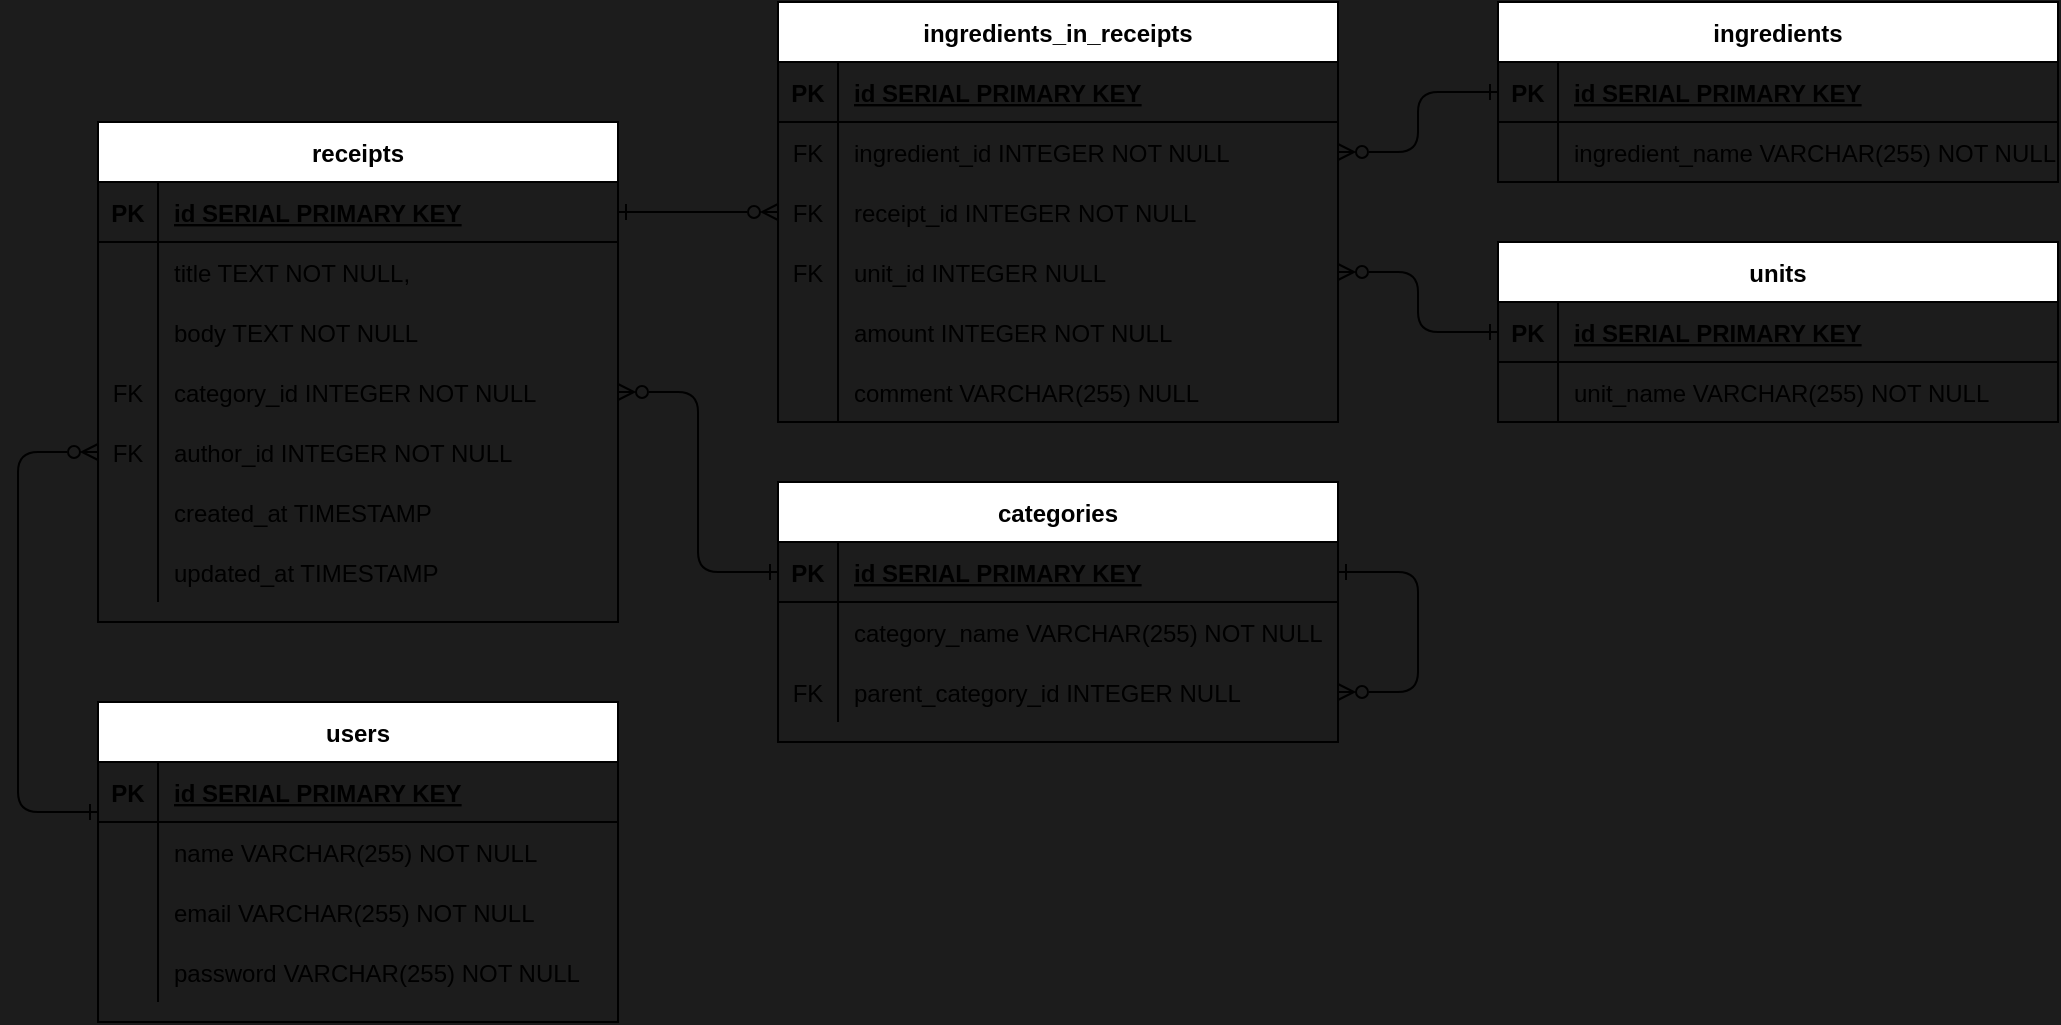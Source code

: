 <mxfile>
    <diagram id="HPTC_b6jl8wepa5Ax5Ps" name="ERD">
        <mxGraphModel dx="1295" dy="753" grid="1" gridSize="10" guides="1" tooltips="1" connect="1" arrows="1" fold="1" page="1" pageScale="1" pageWidth="827" pageHeight="1169" background="#1C1C1C" math="0" shadow="0">
            <root>
                <mxCell id="0"/>
                <mxCell id="1" parent="0"/>
                <mxCell id="10" value="" style="endArrow=ERone;html=1;startArrow=ERzeroToMany;startFill=0;endFill=0;edgeStyle=orthogonalEdgeStyle;" parent="1" source="68" target="47" edge="1">
                    <mxGeometry width="50" height="50" relative="1" as="geometry">
                        <mxPoint x="760" y="370" as="sourcePoint"/>
                        <mxPoint x="760" y="280" as="targetPoint"/>
                    </mxGeometry>
                </mxCell>
                <mxCell id="15" value="" style="endArrow=ERone;html=1;startArrow=ERzeroToMany;startFill=0;endFill=0;edgeStyle=orthogonalEdgeStyle;" parent="1" source="78" target="GziHq00ImrKmew-C1IeR-63" edge="1">
                    <mxGeometry width="50" height="50" relative="1" as="geometry">
                        <mxPoint x="770" y="380" as="sourcePoint"/>
                        <mxPoint x="770" y="290" as="targetPoint"/>
                    </mxGeometry>
                </mxCell>
                <mxCell id="26" value="" style="endArrow=ERone;html=1;startArrow=ERzeroToMany;startFill=0;endFill=0;edgeStyle=orthogonalEdgeStyle;" parent="1" source="GziHq00ImrKmew-C1IeR-72" target="AFAmb8JjbX9OMS292Vkr-35" edge="1">
                    <mxGeometry width="50" height="50" relative="1" as="geometry">
                        <mxPoint x="350" y="365" as="sourcePoint"/>
                        <mxPoint x="430" y="325" as="targetPoint"/>
                    </mxGeometry>
                </mxCell>
                <mxCell id="34" value="" style="endArrow=ERone;html=1;startArrow=ERzeroToMany;startFill=0;endFill=0;edgeStyle=orthogonalEdgeStyle;" parent="1" source="71" target="58" edge="1">
                    <mxGeometry width="50" height="50" relative="1" as="geometry">
                        <mxPoint x="650" y="205" as="sourcePoint"/>
                        <mxPoint x="720" y="315.0" as="targetPoint"/>
                    </mxGeometry>
                </mxCell>
                <mxCell id="Q24WKsQiCIWmzp8cW8dV-46" value="" style="endArrow=ERone;html=1;startArrow=ERzeroToMany;startFill=0;endFill=0;exitX=0;exitY=0.5;exitDx=0;exitDy=0;edgeStyle=orthogonalEdgeStyle;" parent="1" source="GziHq00ImrKmew-C1IeR-75" target="GziHq00ImrKmew-C1IeR-37" edge="1">
                    <mxGeometry width="50" height="50" relative="1" as="geometry">
                        <mxPoint x="60" y="420.0" as="sourcePoint"/>
                        <mxPoint x="140" y="540.0" as="targetPoint"/>
                        <Array as="points">
                            <mxPoint x="40" y="345"/>
                            <mxPoint x="40" y="525"/>
                        </Array>
                    </mxGeometry>
                </mxCell>
                <mxCell id="GziHq00ImrKmew-C1IeR-36" value="users" style="shape=table;startSize=30;container=1;collapsible=1;childLayout=tableLayout;fixedRows=1;rowLines=0;fontStyle=1;align=center;resizeLast=1;" parent="1" vertex="1">
                    <mxGeometry x="80" y="470" width="260" height="160" as="geometry"/>
                </mxCell>
                <mxCell id="GziHq00ImrKmew-C1IeR-37" value="" style="shape=partialRectangle;collapsible=0;dropTarget=0;pointerEvents=0;fillColor=none;top=0;left=0;bottom=1;right=0;points=[[0,0.5],[1,0.5]];portConstraint=eastwest;" parent="GziHq00ImrKmew-C1IeR-36" vertex="1">
                    <mxGeometry y="30" width="260" height="30" as="geometry"/>
                </mxCell>
                <mxCell id="GziHq00ImrKmew-C1IeR-38" value="PK" style="shape=partialRectangle;connectable=0;fillColor=none;top=0;left=0;bottom=0;right=0;fontStyle=1;overflow=hidden;" parent="GziHq00ImrKmew-C1IeR-37" vertex="1">
                    <mxGeometry width="30" height="30" as="geometry">
                        <mxRectangle width="30" height="30" as="alternateBounds"/>
                    </mxGeometry>
                </mxCell>
                <mxCell id="GziHq00ImrKmew-C1IeR-39" value="id SERIAL PRIMARY KEY" style="shape=partialRectangle;connectable=0;fillColor=none;top=0;left=0;bottom=0;right=0;align=left;spacingLeft=6;fontStyle=5;overflow=hidden;" parent="GziHq00ImrKmew-C1IeR-37" vertex="1">
                    <mxGeometry x="30" width="230" height="30" as="geometry">
                        <mxRectangle width="230" height="30" as="alternateBounds"/>
                    </mxGeometry>
                </mxCell>
                <mxCell id="GziHq00ImrKmew-C1IeR-40" value="" style="shape=partialRectangle;collapsible=0;dropTarget=0;pointerEvents=0;fillColor=none;top=0;left=0;bottom=0;right=0;points=[[0,0.5],[1,0.5]];portConstraint=eastwest;" parent="GziHq00ImrKmew-C1IeR-36" vertex="1">
                    <mxGeometry y="60" width="260" height="30" as="geometry"/>
                </mxCell>
                <mxCell id="GziHq00ImrKmew-C1IeR-41" value="" style="shape=partialRectangle;connectable=0;fillColor=none;top=0;left=0;bottom=0;right=0;editable=1;overflow=hidden;" parent="GziHq00ImrKmew-C1IeR-40" vertex="1">
                    <mxGeometry width="30" height="30" as="geometry">
                        <mxRectangle width="30" height="30" as="alternateBounds"/>
                    </mxGeometry>
                </mxCell>
                <mxCell id="GziHq00ImrKmew-C1IeR-42" value="name VARCHAR(255) NOT NULL" style="shape=partialRectangle;connectable=0;fillColor=none;top=0;left=0;bottom=0;right=0;align=left;spacingLeft=6;overflow=hidden;" parent="GziHq00ImrKmew-C1IeR-40" vertex="1">
                    <mxGeometry x="30" width="230" height="30" as="geometry">
                        <mxRectangle width="230" height="30" as="alternateBounds"/>
                    </mxGeometry>
                </mxCell>
                <mxCell id="GziHq00ImrKmew-C1IeR-43" value="" style="shape=partialRectangle;collapsible=0;dropTarget=0;pointerEvents=0;fillColor=none;top=0;left=0;bottom=0;right=0;points=[[0,0.5],[1,0.5]];portConstraint=eastwest;" parent="GziHq00ImrKmew-C1IeR-36" vertex="1">
                    <mxGeometry y="90" width="260" height="30" as="geometry"/>
                </mxCell>
                <mxCell id="GziHq00ImrKmew-C1IeR-44" value="" style="shape=partialRectangle;connectable=0;fillColor=none;top=0;left=0;bottom=0;right=0;editable=1;overflow=hidden;" parent="GziHq00ImrKmew-C1IeR-43" vertex="1">
                    <mxGeometry width="30" height="30" as="geometry">
                        <mxRectangle width="30" height="30" as="alternateBounds"/>
                    </mxGeometry>
                </mxCell>
                <mxCell id="GziHq00ImrKmew-C1IeR-45" value="email VARCHAR(255) NOT NULL" style="shape=partialRectangle;connectable=0;fillColor=none;top=0;left=0;bottom=0;right=0;align=left;spacingLeft=6;overflow=hidden;" parent="GziHq00ImrKmew-C1IeR-43" vertex="1">
                    <mxGeometry x="30" width="230" height="30" as="geometry">
                        <mxRectangle width="230" height="30" as="alternateBounds"/>
                    </mxGeometry>
                </mxCell>
                <mxCell id="GziHq00ImrKmew-C1IeR-46" value="" style="shape=partialRectangle;collapsible=0;dropTarget=0;pointerEvents=0;fillColor=none;top=0;left=0;bottom=0;right=0;points=[[0,0.5],[1,0.5]];portConstraint=eastwest;" parent="GziHq00ImrKmew-C1IeR-36" vertex="1">
                    <mxGeometry y="120" width="260" height="30" as="geometry"/>
                </mxCell>
                <mxCell id="GziHq00ImrKmew-C1IeR-47" value="" style="shape=partialRectangle;connectable=0;fillColor=none;top=0;left=0;bottom=0;right=0;editable=1;overflow=hidden;" parent="GziHq00ImrKmew-C1IeR-46" vertex="1">
                    <mxGeometry width="30" height="30" as="geometry">
                        <mxRectangle width="30" height="30" as="alternateBounds"/>
                    </mxGeometry>
                </mxCell>
                <mxCell id="GziHq00ImrKmew-C1IeR-48" value="password VARCHAR(255) NOT NULL" style="shape=partialRectangle;connectable=0;fillColor=none;top=0;left=0;bottom=0;right=0;align=left;spacingLeft=6;overflow=hidden;" parent="GziHq00ImrKmew-C1IeR-46" vertex="1">
                    <mxGeometry x="30" width="230" height="30" as="geometry">
                        <mxRectangle width="230" height="30" as="alternateBounds"/>
                    </mxGeometry>
                </mxCell>
                <mxCell id="GziHq00ImrKmew-C1IeR-62" value="receipts" style="shape=table;startSize=30;container=1;collapsible=1;childLayout=tableLayout;fixedRows=1;rowLines=0;fontStyle=1;align=center;resizeLast=1;" parent="1" vertex="1">
                    <mxGeometry x="80" y="180" width="260" height="250" as="geometry"/>
                </mxCell>
                <mxCell id="GziHq00ImrKmew-C1IeR-63" value="" style="shape=partialRectangle;collapsible=0;dropTarget=0;pointerEvents=0;fillColor=none;top=0;left=0;bottom=1;right=0;points=[[0,0.5],[1,0.5]];portConstraint=eastwest;" parent="GziHq00ImrKmew-C1IeR-62" vertex="1">
                    <mxGeometry y="30" width="260" height="30" as="geometry"/>
                </mxCell>
                <mxCell id="GziHq00ImrKmew-C1IeR-64" value="PK" style="shape=partialRectangle;connectable=0;fillColor=none;top=0;left=0;bottom=0;right=0;fontStyle=1;overflow=hidden;" parent="GziHq00ImrKmew-C1IeR-63" vertex="1">
                    <mxGeometry width="30" height="30" as="geometry">
                        <mxRectangle width="30" height="30" as="alternateBounds"/>
                    </mxGeometry>
                </mxCell>
                <mxCell id="GziHq00ImrKmew-C1IeR-65" value="id SERIAL PRIMARY KEY" style="shape=partialRectangle;connectable=0;fillColor=none;top=0;left=0;bottom=0;right=0;align=left;spacingLeft=6;fontStyle=5;overflow=hidden;" parent="GziHq00ImrKmew-C1IeR-63" vertex="1">
                    <mxGeometry x="30" width="230" height="30" as="geometry">
                        <mxRectangle width="230" height="30" as="alternateBounds"/>
                    </mxGeometry>
                </mxCell>
                <mxCell id="GziHq00ImrKmew-C1IeR-66" value="" style="shape=partialRectangle;collapsible=0;dropTarget=0;pointerEvents=0;fillColor=none;top=0;left=0;bottom=0;right=0;points=[[0,0.5],[1,0.5]];portConstraint=eastwest;" parent="GziHq00ImrKmew-C1IeR-62" vertex="1">
                    <mxGeometry y="60" width="260" height="30" as="geometry"/>
                </mxCell>
                <mxCell id="GziHq00ImrKmew-C1IeR-67" value="" style="shape=partialRectangle;connectable=0;fillColor=none;top=0;left=0;bottom=0;right=0;editable=1;overflow=hidden;" parent="GziHq00ImrKmew-C1IeR-66" vertex="1">
                    <mxGeometry width="30" height="30" as="geometry">
                        <mxRectangle width="30" height="30" as="alternateBounds"/>
                    </mxGeometry>
                </mxCell>
                <mxCell id="GziHq00ImrKmew-C1IeR-68" value="title TEXT NOT NULL," style="shape=partialRectangle;connectable=0;fillColor=none;top=0;left=0;bottom=0;right=0;align=left;spacingLeft=6;overflow=hidden;" parent="GziHq00ImrKmew-C1IeR-66" vertex="1">
                    <mxGeometry x="30" width="230" height="30" as="geometry">
                        <mxRectangle width="230" height="30" as="alternateBounds"/>
                    </mxGeometry>
                </mxCell>
                <mxCell id="GziHq00ImrKmew-C1IeR-69" value="" style="shape=partialRectangle;collapsible=0;dropTarget=0;pointerEvents=0;fillColor=none;top=0;left=0;bottom=0;right=0;points=[[0,0.5],[1,0.5]];portConstraint=eastwest;" parent="GziHq00ImrKmew-C1IeR-62" vertex="1">
                    <mxGeometry y="90" width="260" height="30" as="geometry"/>
                </mxCell>
                <mxCell id="GziHq00ImrKmew-C1IeR-70" value="" style="shape=partialRectangle;connectable=0;fillColor=none;top=0;left=0;bottom=0;right=0;editable=1;overflow=hidden;" parent="GziHq00ImrKmew-C1IeR-69" vertex="1">
                    <mxGeometry width="30" height="30" as="geometry">
                        <mxRectangle width="30" height="30" as="alternateBounds"/>
                    </mxGeometry>
                </mxCell>
                <mxCell id="GziHq00ImrKmew-C1IeR-71" value="body TEXT NOT NULL" style="shape=partialRectangle;connectable=0;fillColor=none;top=0;left=0;bottom=0;right=0;align=left;spacingLeft=6;overflow=hidden;" parent="GziHq00ImrKmew-C1IeR-69" vertex="1">
                    <mxGeometry x="30" width="230" height="30" as="geometry">
                        <mxRectangle width="230" height="30" as="alternateBounds"/>
                    </mxGeometry>
                </mxCell>
                <mxCell id="GziHq00ImrKmew-C1IeR-72" value="" style="shape=partialRectangle;collapsible=0;dropTarget=0;pointerEvents=0;fillColor=none;top=0;left=0;bottom=0;right=0;points=[[0,0.5],[1,0.5]];portConstraint=eastwest;" parent="GziHq00ImrKmew-C1IeR-62" vertex="1">
                    <mxGeometry y="120" width="260" height="30" as="geometry"/>
                </mxCell>
                <mxCell id="GziHq00ImrKmew-C1IeR-73" value="FK" style="shape=partialRectangle;connectable=0;fillColor=none;top=0;left=0;bottom=0;right=0;editable=1;overflow=hidden;" parent="GziHq00ImrKmew-C1IeR-72" vertex="1">
                    <mxGeometry width="30" height="30" as="geometry">
                        <mxRectangle width="30" height="30" as="alternateBounds"/>
                    </mxGeometry>
                </mxCell>
                <mxCell id="GziHq00ImrKmew-C1IeR-74" value="category_id INTEGER NOT NULL" style="shape=partialRectangle;connectable=0;fillColor=none;top=0;left=0;bottom=0;right=0;align=left;spacingLeft=6;overflow=hidden;" parent="GziHq00ImrKmew-C1IeR-72" vertex="1">
                    <mxGeometry x="30" width="230" height="30" as="geometry">
                        <mxRectangle width="230" height="30" as="alternateBounds"/>
                    </mxGeometry>
                </mxCell>
                <mxCell id="GziHq00ImrKmew-C1IeR-75" value="" style="shape=partialRectangle;collapsible=0;dropTarget=0;pointerEvents=0;fillColor=none;top=0;left=0;bottom=0;right=0;points=[[0,0.5],[1,0.5]];portConstraint=eastwest;" parent="GziHq00ImrKmew-C1IeR-62" vertex="1">
                    <mxGeometry y="150" width="260" height="30" as="geometry"/>
                </mxCell>
                <mxCell id="GziHq00ImrKmew-C1IeR-76" value="FK" style="shape=partialRectangle;connectable=0;fillColor=none;top=0;left=0;bottom=0;right=0;editable=1;overflow=hidden;" parent="GziHq00ImrKmew-C1IeR-75" vertex="1">
                    <mxGeometry width="30" height="30" as="geometry">
                        <mxRectangle width="30" height="30" as="alternateBounds"/>
                    </mxGeometry>
                </mxCell>
                <mxCell id="GziHq00ImrKmew-C1IeR-77" value="author_id INTEGER NOT NULL" style="shape=partialRectangle;connectable=0;fillColor=none;top=0;left=0;bottom=0;right=0;align=left;spacingLeft=6;overflow=hidden;" parent="GziHq00ImrKmew-C1IeR-75" vertex="1">
                    <mxGeometry x="30" width="230" height="30" as="geometry">
                        <mxRectangle width="230" height="30" as="alternateBounds"/>
                    </mxGeometry>
                </mxCell>
                <mxCell id="GziHq00ImrKmew-C1IeR-78" value="" style="shape=partialRectangle;collapsible=0;dropTarget=0;pointerEvents=0;fillColor=none;top=0;left=0;bottom=0;right=0;points=[[0,0.5],[1,0.5]];portConstraint=eastwest;" parent="GziHq00ImrKmew-C1IeR-62" vertex="1">
                    <mxGeometry y="180" width="260" height="30" as="geometry"/>
                </mxCell>
                <mxCell id="GziHq00ImrKmew-C1IeR-79" value="" style="shape=partialRectangle;connectable=0;fillColor=none;top=0;left=0;bottom=0;right=0;editable=1;overflow=hidden;" parent="GziHq00ImrKmew-C1IeR-78" vertex="1">
                    <mxGeometry width="30" height="30" as="geometry">
                        <mxRectangle width="30" height="30" as="alternateBounds"/>
                    </mxGeometry>
                </mxCell>
                <mxCell id="GziHq00ImrKmew-C1IeR-80" value="created_at TIMESTAMP" style="shape=partialRectangle;connectable=0;fillColor=none;top=0;left=0;bottom=0;right=0;align=left;spacingLeft=6;overflow=hidden;" parent="GziHq00ImrKmew-C1IeR-78" vertex="1">
                    <mxGeometry x="30" width="230" height="30" as="geometry">
                        <mxRectangle width="230" height="30" as="alternateBounds"/>
                    </mxGeometry>
                </mxCell>
                <mxCell id="GziHq00ImrKmew-C1IeR-81" value="" style="shape=partialRectangle;collapsible=0;dropTarget=0;pointerEvents=0;fillColor=none;top=0;left=0;bottom=0;right=0;points=[[0,0.5],[1,0.5]];portConstraint=eastwest;" parent="GziHq00ImrKmew-C1IeR-62" vertex="1">
                    <mxGeometry y="210" width="260" height="30" as="geometry"/>
                </mxCell>
                <mxCell id="GziHq00ImrKmew-C1IeR-82" value="" style="shape=partialRectangle;connectable=0;fillColor=none;top=0;left=0;bottom=0;right=0;editable=1;overflow=hidden;" parent="GziHq00ImrKmew-C1IeR-81" vertex="1">
                    <mxGeometry width="30" height="30" as="geometry">
                        <mxRectangle width="30" height="30" as="alternateBounds"/>
                    </mxGeometry>
                </mxCell>
                <mxCell id="GziHq00ImrKmew-C1IeR-83" value="updated_at TIMESTAMP" style="shape=partialRectangle;connectable=0;fillColor=none;top=0;left=0;bottom=0;right=0;align=left;spacingLeft=6;overflow=hidden;" parent="GziHq00ImrKmew-C1IeR-81" vertex="1">
                    <mxGeometry x="30" width="230" height="30" as="geometry">
                        <mxRectangle width="230" height="30" as="alternateBounds"/>
                    </mxGeometry>
                </mxCell>
                <mxCell id="AFAmb8JjbX9OMS292Vkr-34" value="categories" style="shape=table;startSize=30;container=1;collapsible=1;childLayout=tableLayout;fixedRows=1;rowLines=0;fontStyle=1;align=center;resizeLast=1;" parent="1" vertex="1">
                    <mxGeometry x="420" y="360" width="280" height="130" as="geometry"/>
                </mxCell>
                <mxCell id="AFAmb8JjbX9OMS292Vkr-35" value="" style="shape=partialRectangle;collapsible=0;dropTarget=0;pointerEvents=0;fillColor=none;top=0;left=0;bottom=1;right=0;points=[[0,0.5],[1,0.5]];portConstraint=eastwest;" parent="AFAmb8JjbX9OMS292Vkr-34" vertex="1">
                    <mxGeometry y="30" width="280" height="30" as="geometry"/>
                </mxCell>
                <mxCell id="AFAmb8JjbX9OMS292Vkr-36" value="PK" style="shape=partialRectangle;connectable=0;fillColor=none;top=0;left=0;bottom=0;right=0;fontStyle=1;overflow=hidden;" parent="AFAmb8JjbX9OMS292Vkr-35" vertex="1">
                    <mxGeometry width="30" height="30" as="geometry">
                        <mxRectangle width="30" height="30" as="alternateBounds"/>
                    </mxGeometry>
                </mxCell>
                <mxCell id="AFAmb8JjbX9OMS292Vkr-37" value="id SERIAL PRIMARY KEY" style="shape=partialRectangle;connectable=0;fillColor=none;top=0;left=0;bottom=0;right=0;align=left;spacingLeft=6;fontStyle=5;overflow=hidden;" parent="AFAmb8JjbX9OMS292Vkr-35" vertex="1">
                    <mxGeometry x="30" width="250" height="30" as="geometry">
                        <mxRectangle width="250" height="30" as="alternateBounds"/>
                    </mxGeometry>
                </mxCell>
                <mxCell id="AFAmb8JjbX9OMS292Vkr-38" value="" style="shape=partialRectangle;collapsible=0;dropTarget=0;pointerEvents=0;fillColor=none;top=0;left=0;bottom=0;right=0;points=[[0,0.5],[1,0.5]];portConstraint=eastwest;" parent="AFAmb8JjbX9OMS292Vkr-34" vertex="1">
                    <mxGeometry y="60" width="280" height="30" as="geometry"/>
                </mxCell>
                <mxCell id="AFAmb8JjbX9OMS292Vkr-39" value="" style="shape=partialRectangle;connectable=0;fillColor=none;top=0;left=0;bottom=0;right=0;editable=1;overflow=hidden;" parent="AFAmb8JjbX9OMS292Vkr-38" vertex="1">
                    <mxGeometry width="30" height="30" as="geometry">
                        <mxRectangle width="30" height="30" as="alternateBounds"/>
                    </mxGeometry>
                </mxCell>
                <mxCell id="AFAmb8JjbX9OMS292Vkr-40" value="category_name VARCHAR(255) NOT NULL" style="shape=partialRectangle;connectable=0;fillColor=none;top=0;left=0;bottom=0;right=0;align=left;spacingLeft=6;overflow=hidden;" parent="AFAmb8JjbX9OMS292Vkr-38" vertex="1">
                    <mxGeometry x="30" width="250" height="30" as="geometry">
                        <mxRectangle width="250" height="30" as="alternateBounds"/>
                    </mxGeometry>
                </mxCell>
                <mxCell id="AFAmb8JjbX9OMS292Vkr-44" value="" style="shape=partialRectangle;collapsible=0;dropTarget=0;pointerEvents=0;fillColor=none;top=0;left=0;bottom=0;right=0;points=[[0,0.5],[1,0.5]];portConstraint=eastwest;" parent="AFAmb8JjbX9OMS292Vkr-34" vertex="1">
                    <mxGeometry y="90" width="280" height="30" as="geometry"/>
                </mxCell>
                <mxCell id="AFAmb8JjbX9OMS292Vkr-45" value="FK" style="shape=partialRectangle;connectable=0;fillColor=none;top=0;left=0;bottom=0;right=0;editable=1;overflow=hidden;" parent="AFAmb8JjbX9OMS292Vkr-44" vertex="1">
                    <mxGeometry width="30" height="30" as="geometry">
                        <mxRectangle width="30" height="30" as="alternateBounds"/>
                    </mxGeometry>
                </mxCell>
                <mxCell id="AFAmb8JjbX9OMS292Vkr-46" value="parent_category_id INTEGER NULL" style="shape=partialRectangle;connectable=0;fillColor=none;top=0;left=0;bottom=0;right=0;align=left;spacingLeft=6;overflow=hidden;" parent="AFAmb8JjbX9OMS292Vkr-44" vertex="1">
                    <mxGeometry x="30" width="250" height="30" as="geometry">
                        <mxRectangle width="250" height="30" as="alternateBounds"/>
                    </mxGeometry>
                </mxCell>
                <mxCell id="25" value="" style="endArrow=ERone;html=1;startArrow=ERzeroToMany;startFill=0;endFill=0;edgeStyle=orthogonalEdgeStyle;entryX=1;entryY=0.5;entryDx=0;entryDy=0;exitX=1;exitY=0.5;exitDx=0;exitDy=0;" parent="AFAmb8JjbX9OMS292Vkr-34" source="AFAmb8JjbX9OMS292Vkr-44" target="AFAmb8JjbX9OMS292Vkr-35" edge="1">
                    <mxGeometry width="50" height="50" relative="1" as="geometry">
                        <mxPoint x="170" as="sourcePoint"/>
                        <mxPoint x="240" y="-95" as="targetPoint"/>
                        <Array as="points">
                            <mxPoint x="320" y="105"/>
                            <mxPoint x="320" y="45"/>
                        </Array>
                    </mxGeometry>
                </mxCell>
                <mxCell id="46" value="ingredients" style="shape=table;startSize=30;container=1;collapsible=1;childLayout=tableLayout;fixedRows=1;rowLines=0;fontStyle=1;align=center;resizeLast=1;" parent="1" vertex="1">
                    <mxGeometry x="780" y="120" width="280" height="90" as="geometry"/>
                </mxCell>
                <mxCell id="47" value="" style="shape=partialRectangle;collapsible=0;dropTarget=0;pointerEvents=0;fillColor=none;top=0;left=0;bottom=1;right=0;points=[[0,0.5],[1,0.5]];portConstraint=eastwest;" parent="46" vertex="1">
                    <mxGeometry y="30" width="280" height="30" as="geometry"/>
                </mxCell>
                <mxCell id="48" value="PK" style="shape=partialRectangle;connectable=0;fillColor=none;top=0;left=0;bottom=0;right=0;fontStyle=1;overflow=hidden;" parent="47" vertex="1">
                    <mxGeometry width="30" height="30" as="geometry">
                        <mxRectangle width="30" height="30" as="alternateBounds"/>
                    </mxGeometry>
                </mxCell>
                <mxCell id="49" value="id SERIAL PRIMARY KEY" style="shape=partialRectangle;connectable=0;fillColor=none;top=0;left=0;bottom=0;right=0;align=left;spacingLeft=6;fontStyle=5;overflow=hidden;" parent="47" vertex="1">
                    <mxGeometry x="30" width="250" height="30" as="geometry">
                        <mxRectangle width="250" height="30" as="alternateBounds"/>
                    </mxGeometry>
                </mxCell>
                <mxCell id="50" value="" style="shape=partialRectangle;collapsible=0;dropTarget=0;pointerEvents=0;fillColor=none;top=0;left=0;bottom=0;right=0;points=[[0,0.5],[1,0.5]];portConstraint=eastwest;" parent="46" vertex="1">
                    <mxGeometry y="60" width="280" height="30" as="geometry"/>
                </mxCell>
                <mxCell id="51" value="" style="shape=partialRectangle;connectable=0;fillColor=none;top=0;left=0;bottom=0;right=0;editable=1;overflow=hidden;" parent="50" vertex="1">
                    <mxGeometry width="30" height="30" as="geometry">
                        <mxRectangle width="30" height="30" as="alternateBounds"/>
                    </mxGeometry>
                </mxCell>
                <mxCell id="52" value="ingredient_name VARCHAR(255) NOT NULL" style="shape=partialRectangle;connectable=0;fillColor=none;top=0;left=0;bottom=0;right=0;align=left;spacingLeft=6;overflow=hidden;" parent="50" vertex="1">
                    <mxGeometry x="30" width="250" height="30" as="geometry">
                        <mxRectangle width="250" height="30" as="alternateBounds"/>
                    </mxGeometry>
                </mxCell>
                <mxCell id="57" value="units" style="shape=table;startSize=30;container=1;collapsible=1;childLayout=tableLayout;fixedRows=1;rowLines=0;fontStyle=1;align=center;resizeLast=1;" parent="1" vertex="1">
                    <mxGeometry x="780" y="240" width="280" height="90" as="geometry"/>
                </mxCell>
                <mxCell id="58" value="" style="shape=partialRectangle;collapsible=0;dropTarget=0;pointerEvents=0;fillColor=none;top=0;left=0;bottom=1;right=0;points=[[0,0.5],[1,0.5]];portConstraint=eastwest;" parent="57" vertex="1">
                    <mxGeometry y="30" width="280" height="30" as="geometry"/>
                </mxCell>
                <mxCell id="59" value="PK" style="shape=partialRectangle;connectable=0;fillColor=none;top=0;left=0;bottom=0;right=0;fontStyle=1;overflow=hidden;" parent="58" vertex="1">
                    <mxGeometry width="30" height="30" as="geometry">
                        <mxRectangle width="30" height="30" as="alternateBounds"/>
                    </mxGeometry>
                </mxCell>
                <mxCell id="60" value="id SERIAL PRIMARY KEY" style="shape=partialRectangle;connectable=0;fillColor=none;top=0;left=0;bottom=0;right=0;align=left;spacingLeft=6;fontStyle=5;overflow=hidden;" parent="58" vertex="1">
                    <mxGeometry x="30" width="250" height="30" as="geometry">
                        <mxRectangle width="250" height="30" as="alternateBounds"/>
                    </mxGeometry>
                </mxCell>
                <mxCell id="61" value="" style="shape=partialRectangle;collapsible=0;dropTarget=0;pointerEvents=0;fillColor=none;top=0;left=0;bottom=0;right=0;points=[[0,0.5],[1,0.5]];portConstraint=eastwest;" parent="57" vertex="1">
                    <mxGeometry y="60" width="280" height="30" as="geometry"/>
                </mxCell>
                <mxCell id="62" value="" style="shape=partialRectangle;connectable=0;fillColor=none;top=0;left=0;bottom=0;right=0;editable=1;overflow=hidden;" parent="61" vertex="1">
                    <mxGeometry width="30" height="30" as="geometry">
                        <mxRectangle width="30" height="30" as="alternateBounds"/>
                    </mxGeometry>
                </mxCell>
                <mxCell id="63" value="unit_name VARCHAR(255) NOT NULL" style="shape=partialRectangle;connectable=0;fillColor=none;top=0;left=0;bottom=0;right=0;align=left;spacingLeft=6;overflow=hidden;" parent="61" vertex="1">
                    <mxGeometry x="30" width="250" height="30" as="geometry">
                        <mxRectangle width="250" height="30" as="alternateBounds"/>
                    </mxGeometry>
                </mxCell>
                <mxCell id="64" value="ingredients_in_receipts" style="shape=table;startSize=30;container=1;collapsible=1;childLayout=tableLayout;fixedRows=1;rowLines=0;fontStyle=1;align=center;resizeLast=1;" parent="1" vertex="1">
                    <mxGeometry x="420" y="120" width="280" height="210" as="geometry"/>
                </mxCell>
                <mxCell id="65" value="" style="shape=partialRectangle;collapsible=0;dropTarget=0;pointerEvents=0;fillColor=none;top=0;left=0;bottom=1;right=0;points=[[0,0.5],[1,0.5]];portConstraint=eastwest;" parent="64" vertex="1">
                    <mxGeometry y="30" width="280" height="30" as="geometry"/>
                </mxCell>
                <mxCell id="66" value="PK" style="shape=partialRectangle;connectable=0;fillColor=none;top=0;left=0;bottom=0;right=0;fontStyle=1;overflow=hidden;" parent="65" vertex="1">
                    <mxGeometry width="30" height="30" as="geometry">
                        <mxRectangle width="30" height="30" as="alternateBounds"/>
                    </mxGeometry>
                </mxCell>
                <mxCell id="67" value="id SERIAL PRIMARY KEY" style="shape=partialRectangle;connectable=0;fillColor=none;top=0;left=0;bottom=0;right=0;align=left;spacingLeft=6;fontStyle=5;overflow=hidden;" parent="65" vertex="1">
                    <mxGeometry x="30" width="250" height="30" as="geometry">
                        <mxRectangle width="250" height="30" as="alternateBounds"/>
                    </mxGeometry>
                </mxCell>
                <mxCell id="68" value="" style="shape=partialRectangle;collapsible=0;dropTarget=0;pointerEvents=0;fillColor=none;top=0;left=0;bottom=0;right=0;points=[[0,0.5],[1,0.5]];portConstraint=eastwest;" parent="64" vertex="1">
                    <mxGeometry y="60" width="280" height="30" as="geometry"/>
                </mxCell>
                <mxCell id="69" value="FK" style="shape=partialRectangle;connectable=0;fillColor=none;top=0;left=0;bottom=0;right=0;editable=1;overflow=hidden;" parent="68" vertex="1">
                    <mxGeometry width="30" height="30" as="geometry">
                        <mxRectangle width="30" height="30" as="alternateBounds"/>
                    </mxGeometry>
                </mxCell>
                <mxCell id="70" value="ingredient_id INTEGER NOT NULL" style="shape=partialRectangle;connectable=0;fillColor=none;top=0;left=0;bottom=0;right=0;align=left;spacingLeft=6;overflow=hidden;" parent="68" vertex="1">
                    <mxGeometry x="30" width="250" height="30" as="geometry">
                        <mxRectangle width="250" height="30" as="alternateBounds"/>
                    </mxGeometry>
                </mxCell>
                <mxCell id="78" value="" style="shape=partialRectangle;collapsible=0;dropTarget=0;pointerEvents=0;fillColor=none;top=0;left=0;bottom=0;right=0;points=[[0,0.5],[1,0.5]];portConstraint=eastwest;" parent="64" vertex="1">
                    <mxGeometry y="90" width="280" height="30" as="geometry"/>
                </mxCell>
                <mxCell id="79" value="FK" style="shape=partialRectangle;connectable=0;fillColor=none;top=0;left=0;bottom=0;right=0;editable=1;overflow=hidden;" parent="78" vertex="1">
                    <mxGeometry width="30" height="30" as="geometry">
                        <mxRectangle width="30" height="30" as="alternateBounds"/>
                    </mxGeometry>
                </mxCell>
                <mxCell id="80" value="receipt_id INTEGER NOT NULL" style="shape=partialRectangle;connectable=0;fillColor=none;top=0;left=0;bottom=0;right=0;align=left;spacingLeft=6;overflow=hidden;" parent="78" vertex="1">
                    <mxGeometry x="30" width="250" height="30" as="geometry">
                        <mxRectangle width="250" height="30" as="alternateBounds"/>
                    </mxGeometry>
                </mxCell>
                <mxCell id="71" value="" style="shape=partialRectangle;collapsible=0;dropTarget=0;pointerEvents=0;fillColor=none;top=0;left=0;bottom=0;right=0;points=[[0,0.5],[1,0.5]];portConstraint=eastwest;" parent="64" vertex="1">
                    <mxGeometry y="120" width="280" height="30" as="geometry"/>
                </mxCell>
                <mxCell id="72" value="FK" style="shape=partialRectangle;connectable=0;fillColor=none;top=0;left=0;bottom=0;right=0;editable=1;overflow=hidden;" parent="71" vertex="1">
                    <mxGeometry width="30" height="30" as="geometry">
                        <mxRectangle width="30" height="30" as="alternateBounds"/>
                    </mxGeometry>
                </mxCell>
                <mxCell id="73" value="unit_id INTEGER NULL" style="shape=partialRectangle;connectable=0;fillColor=none;top=0;left=0;bottom=0;right=0;align=left;spacingLeft=6;overflow=hidden;" parent="71" vertex="1">
                    <mxGeometry x="30" width="250" height="30" as="geometry">
                        <mxRectangle width="250" height="30" as="alternateBounds"/>
                    </mxGeometry>
                </mxCell>
                <mxCell id="81" value="" style="shape=partialRectangle;collapsible=0;dropTarget=0;pointerEvents=0;fillColor=none;top=0;left=0;bottom=0;right=0;points=[[0,0.5],[1,0.5]];portConstraint=eastwest;" parent="64" vertex="1">
                    <mxGeometry y="150" width="280" height="30" as="geometry"/>
                </mxCell>
                <mxCell id="82" value="" style="shape=partialRectangle;connectable=0;fillColor=none;top=0;left=0;bottom=0;right=0;editable=1;overflow=hidden;" parent="81" vertex="1">
                    <mxGeometry width="30" height="30" as="geometry">
                        <mxRectangle width="30" height="30" as="alternateBounds"/>
                    </mxGeometry>
                </mxCell>
                <mxCell id="83" value="amount INTEGER NOT NULL" style="shape=partialRectangle;connectable=0;fillColor=none;top=0;left=0;bottom=0;right=0;align=left;spacingLeft=6;overflow=hidden;" parent="81" vertex="1">
                    <mxGeometry x="30" width="250" height="30" as="geometry">
                        <mxRectangle width="250" height="30" as="alternateBounds"/>
                    </mxGeometry>
                </mxCell>
                <mxCell id="84" value="" style="shape=partialRectangle;collapsible=0;dropTarget=0;pointerEvents=0;fillColor=none;top=0;left=0;bottom=0;right=0;points=[[0,0.5],[1,0.5]];portConstraint=eastwest;" parent="64" vertex="1">
                    <mxGeometry y="180" width="280" height="30" as="geometry"/>
                </mxCell>
                <mxCell id="85" value="" style="shape=partialRectangle;connectable=0;fillColor=none;top=0;left=0;bottom=0;right=0;editable=1;overflow=hidden;" parent="84" vertex="1">
                    <mxGeometry width="30" height="30" as="geometry">
                        <mxRectangle width="30" height="30" as="alternateBounds"/>
                    </mxGeometry>
                </mxCell>
                <mxCell id="86" value="comment VARCHAR(255) NULL" style="shape=partialRectangle;connectable=0;fillColor=none;top=0;left=0;bottom=0;right=0;align=left;spacingLeft=6;overflow=hidden;" parent="84" vertex="1">
                    <mxGeometry x="30" width="250" height="30" as="geometry">
                        <mxRectangle width="250" height="30" as="alternateBounds"/>
                    </mxGeometry>
                </mxCell>
            </root>
        </mxGraphModel>
    </diagram>
    <diagram id="pqncmkxlN1tk84EWj2iZ" name="Инфологическая схема">
        <mxGraphModel dx="971" dy="565" grid="1" gridSize="10" guides="1" tooltips="1" connect="1" arrows="1" fold="1" page="1" pageScale="1" pageWidth="827" pageHeight="1169" math="0" shadow="0">
            <root>
                <mxCell id="r-a9xSGNpoS-LphzEX_w-0"/>
                <mxCell id="r-a9xSGNpoS-LphzEX_w-1" parent="r-a9xSGNpoS-LphzEX_w-0"/>
                <mxCell id="jeh67mtZZfyn3N49zGoS-0" value="Рецепты" style="swimlane;fontStyle=0;childLayout=stackLayout;horizontal=1;startSize=30;horizontalStack=0;resizeParent=1;resizeParentMax=0;resizeLast=0;collapsible=1;marginBottom=0;" parent="r-a9xSGNpoS-LphzEX_w-1" vertex="1">
                    <mxGeometry x="50" y="70" width="160" height="240" as="geometry"/>
                </mxCell>
                <mxCell id="jeh67mtZZfyn3N49zGoS-1" value="ID" style="text;strokeColor=none;fillColor=none;align=left;verticalAlign=middle;spacingLeft=4;spacingRight=4;overflow=hidden;points=[[0,0.5],[1,0.5]];portConstraint=eastwest;rotatable=0;" parent="jeh67mtZZfyn3N49zGoS-0" vertex="1">
                    <mxGeometry y="30" width="160" height="30" as="geometry"/>
                </mxCell>
                <mxCell id="jeh67mtZZfyn3N49zGoS-2" value="Название" style="text;strokeColor=none;fillColor=none;align=left;verticalAlign=middle;spacingLeft=4;spacingRight=4;overflow=hidden;points=[[0,0.5],[1,0.5]];portConstraint=eastwest;rotatable=0;" parent="jeh67mtZZfyn3N49zGoS-0" vertex="1">
                    <mxGeometry y="60" width="160" height="30" as="geometry"/>
                </mxCell>
                <mxCell id="jeh67mtZZfyn3N49zGoS-3" value="ID категория" style="text;strokeColor=none;fillColor=none;align=left;verticalAlign=middle;spacingLeft=4;spacingRight=4;overflow=hidden;points=[[0,0.5],[1,0.5]];portConstraint=eastwest;rotatable=0;" parent="jeh67mtZZfyn3N49zGoS-0" vertex="1">
                    <mxGeometry y="90" width="160" height="30" as="geometry"/>
                </mxCell>
                <mxCell id="jeh67mtZZfyn3N49zGoS-4" value="Текст" style="text;strokeColor=none;fillColor=none;align=left;verticalAlign=middle;spacingLeft=4;spacingRight=4;overflow=hidden;points=[[0,0.5],[1,0.5]];portConstraint=eastwest;rotatable=0;" parent="jeh67mtZZfyn3N49zGoS-0" vertex="1">
                    <mxGeometry y="120" width="160" height="30" as="geometry"/>
                </mxCell>
                <mxCell id="jeh67mtZZfyn3N49zGoS-5" value="ID автора" style="text;strokeColor=none;fillColor=none;align=left;verticalAlign=middle;spacingLeft=4;spacingRight=4;overflow=hidden;points=[[0,0.5],[1,0.5]];portConstraint=eastwest;rotatable=0;" parent="jeh67mtZZfyn3N49zGoS-0" vertex="1">
                    <mxGeometry y="150" width="160" height="30" as="geometry"/>
                </mxCell>
                <mxCell id="jeh67mtZZfyn3N49zGoS-6" value="Когда создан" style="text;strokeColor=none;fillColor=none;align=left;verticalAlign=middle;spacingLeft=4;spacingRight=4;overflow=hidden;points=[[0,0.5],[1,0.5]];portConstraint=eastwest;rotatable=0;" parent="jeh67mtZZfyn3N49zGoS-0" vertex="1">
                    <mxGeometry y="180" width="160" height="30" as="geometry"/>
                </mxCell>
                <mxCell id="jeh67mtZZfyn3N49zGoS-7" value="Когда обновлён" style="text;strokeColor=none;fillColor=none;align=left;verticalAlign=middle;spacingLeft=4;spacingRight=4;overflow=hidden;points=[[0,0.5],[1,0.5]];portConstraint=eastwest;rotatable=0;" parent="jeh67mtZZfyn3N49zGoS-0" vertex="1">
                    <mxGeometry y="210" width="160" height="30" as="geometry"/>
                </mxCell>
                <mxCell id="jeh67mtZZfyn3N49zGoS-8" value="Ингредиент" style="swimlane;fontStyle=0;childLayout=stackLayout;horizontal=1;startSize=30;horizontalStack=0;resizeParent=1;resizeParentMax=0;resizeLast=0;collapsible=1;marginBottom=0;" parent="r-a9xSGNpoS-LphzEX_w-1" vertex="1">
                    <mxGeometry x="530" y="10" width="160" height="90" as="geometry"/>
                </mxCell>
                <mxCell id="jeh67mtZZfyn3N49zGoS-9" value="ID" style="text;strokeColor=none;fillColor=none;align=left;verticalAlign=middle;spacingLeft=4;spacingRight=4;overflow=hidden;points=[[0,0.5],[1,0.5]];portConstraint=eastwest;rotatable=0;" parent="jeh67mtZZfyn3N49zGoS-8" vertex="1">
                    <mxGeometry y="30" width="160" height="30" as="geometry"/>
                </mxCell>
                <mxCell id="jeh67mtZZfyn3N49zGoS-10" value="Название" style="text;strokeColor=none;fillColor=none;align=left;verticalAlign=middle;spacingLeft=4;spacingRight=4;overflow=hidden;points=[[0,0.5],[1,0.5]];portConstraint=eastwest;rotatable=0;" parent="jeh67mtZZfyn3N49zGoS-8" vertex="1">
                    <mxGeometry y="60" width="160" height="30" as="geometry"/>
                </mxCell>
                <mxCell id="jeh67mtZZfyn3N49zGoS-11" value="" style="endArrow=ERone;html=1;startArrow=ERzeroToMany;startFill=0;endFill=0;edgeStyle=orthogonalEdgeStyle;" parent="r-a9xSGNpoS-LphzEX_w-1" source="jeh67mtZZfyn3N49zGoS-14" target="jeh67mtZZfyn3N49zGoS-9" edge="1">
                    <mxGeometry width="50" height="50" relative="1" as="geometry">
                        <mxPoint x="570" y="260" as="sourcePoint"/>
                        <mxPoint x="570" y="170" as="targetPoint"/>
                    </mxGeometry>
                </mxCell>
                <mxCell id="jeh67mtZZfyn3N49zGoS-12" value="ИнгредиентВРецепте" style="swimlane;fontStyle=0;childLayout=stackLayout;horizontal=1;startSize=30;horizontalStack=0;resizeParent=1;resizeParentMax=0;resizeLast=0;collapsible=1;marginBottom=0;" parent="r-a9xSGNpoS-LphzEX_w-1" vertex="1">
                    <mxGeometry x="290" y="10" width="160" height="210" as="geometry"/>
                </mxCell>
                <mxCell id="jeh67mtZZfyn3N49zGoS-13" value="ID" style="text;strokeColor=none;fillColor=none;align=left;verticalAlign=middle;spacingLeft=4;spacingRight=4;overflow=hidden;points=[[0,0.5],[1,0.5]];portConstraint=eastwest;rotatable=0;" parent="jeh67mtZZfyn3N49zGoS-12" vertex="1">
                    <mxGeometry y="30" width="160" height="30" as="geometry"/>
                </mxCell>
                <mxCell id="jeh67mtZZfyn3N49zGoS-14" value="ID ингредиента" style="text;strokeColor=none;fillColor=none;align=left;verticalAlign=middle;spacingLeft=4;spacingRight=4;overflow=hidden;points=[[0,0.5],[1,0.5]];portConstraint=eastwest;rotatable=0;" parent="jeh67mtZZfyn3N49zGoS-12" vertex="1">
                    <mxGeometry y="60" width="160" height="30" as="geometry"/>
                </mxCell>
                <mxCell id="jeh67mtZZfyn3N49zGoS-15" value="ID рецепта" style="text;strokeColor=none;fillColor=none;align=left;verticalAlign=middle;spacingLeft=4;spacingRight=4;overflow=hidden;points=[[0,0.5],[1,0.5]];portConstraint=eastwest;rotatable=0;" parent="jeh67mtZZfyn3N49zGoS-12" vertex="1">
                    <mxGeometry y="90" width="160" height="30" as="geometry"/>
                </mxCell>
                <mxCell id="jeh67mtZZfyn3N49zGoS-16" value="ID единицы измерения" style="text;strokeColor=none;fillColor=none;align=left;verticalAlign=middle;spacingLeft=4;spacingRight=4;overflow=hidden;points=[[0,0.5],[1,0.5]];portConstraint=eastwest;rotatable=0;" parent="jeh67mtZZfyn3N49zGoS-12" vertex="1">
                    <mxGeometry y="120" width="160" height="30" as="geometry"/>
                </mxCell>
                <mxCell id="jeh67mtZZfyn3N49zGoS-17" value="Количество" style="text;strokeColor=none;fillColor=none;align=left;verticalAlign=middle;spacingLeft=4;spacingRight=4;overflow=hidden;points=[[0,0.5],[1,0.5]];portConstraint=eastwest;rotatable=0;" parent="jeh67mtZZfyn3N49zGoS-12" vertex="1">
                    <mxGeometry y="150" width="160" height="30" as="geometry"/>
                </mxCell>
                <mxCell id="jeh67mtZZfyn3N49zGoS-18" value="Комментарий" style="text;strokeColor=none;fillColor=none;align=left;verticalAlign=middle;spacingLeft=4;spacingRight=4;overflow=hidden;points=[[0,0.5],[1,0.5]];portConstraint=eastwest;rotatable=0;" parent="jeh67mtZZfyn3N49zGoS-12" vertex="1">
                    <mxGeometry y="180" width="160" height="30" as="geometry"/>
                </mxCell>
                <mxCell id="jeh67mtZZfyn3N49zGoS-19" value="" style="endArrow=ERone;html=1;startArrow=ERzeroToMany;startFill=0;endFill=0;exitX=0;exitY=0.5;exitDx=0;exitDy=0;entryX=1;entryY=0.5;entryDx=0;entryDy=0;edgeStyle=orthogonalEdgeStyle;" parent="r-a9xSGNpoS-LphzEX_w-1" source="jeh67mtZZfyn3N49zGoS-15" target="jeh67mtZZfyn3N49zGoS-1" edge="1">
                    <mxGeometry width="50" height="50" relative="1" as="geometry">
                        <mxPoint x="580" y="270" as="sourcePoint"/>
                        <mxPoint x="580" y="180" as="targetPoint"/>
                    </mxGeometry>
                </mxCell>
                <mxCell id="jeh67mtZZfyn3N49zGoS-20" value="Категория" style="swimlane;fontStyle=0;childLayout=stackLayout;horizontal=1;startSize=30;horizontalStack=0;resizeParent=1;resizeParentMax=0;resizeLast=0;collapsible=1;marginBottom=0;" parent="r-a9xSGNpoS-LphzEX_w-1" vertex="1">
                    <mxGeometry x="290" y="250" width="160" height="120" as="geometry"/>
                </mxCell>
                <mxCell id="jeh67mtZZfyn3N49zGoS-21" value="ID" style="text;strokeColor=none;fillColor=none;align=left;verticalAlign=middle;spacingLeft=4;spacingRight=4;overflow=hidden;points=[[0,0.5],[1,0.5]];portConstraint=eastwest;rotatable=0;" parent="jeh67mtZZfyn3N49zGoS-20" vertex="1">
                    <mxGeometry y="30" width="160" height="30" as="geometry"/>
                </mxCell>
                <mxCell id="jeh67mtZZfyn3N49zGoS-22" value="Название" style="text;strokeColor=none;fillColor=none;align=left;verticalAlign=middle;spacingLeft=4;spacingRight=4;overflow=hidden;points=[[0,0.5],[1,0.5]];portConstraint=eastwest;rotatable=0;" parent="jeh67mtZZfyn3N49zGoS-20" vertex="1">
                    <mxGeometry y="60" width="160" height="30" as="geometry"/>
                </mxCell>
                <mxCell id="jeh67mtZZfyn3N49zGoS-23" value="ID родительской категории" style="text;strokeColor=none;fillColor=none;align=left;verticalAlign=middle;spacingLeft=4;spacingRight=4;overflow=hidden;points=[[0,0.5],[1,0.5]];portConstraint=eastwest;rotatable=0;" parent="jeh67mtZZfyn3N49zGoS-20" vertex="1">
                    <mxGeometry y="90" width="160" height="30" as="geometry"/>
                </mxCell>
                <mxCell id="jeh67mtZZfyn3N49zGoS-24" value="" style="endArrow=ERone;html=1;startArrow=ERzeroToMany;startFill=0;endFill=0;edgeStyle=orthogonalEdgeStyle;exitX=1;exitY=0.5;exitDx=0;exitDy=0;" parent="jeh67mtZZfyn3N49zGoS-20" source="jeh67mtZZfyn3N49zGoS-23" target="jeh67mtZZfyn3N49zGoS-21" edge="1">
                    <mxGeometry width="50" height="50" relative="1" as="geometry">
                        <mxPoint x="170" y="160" as="sourcePoint"/>
                        <mxPoint x="240" y="65" as="targetPoint"/>
                        <Array as="points">
                            <mxPoint x="200" y="105"/>
                            <mxPoint x="200" y="45"/>
                        </Array>
                    </mxGeometry>
                </mxCell>
                <mxCell id="jeh67mtZZfyn3N49zGoS-25" value="" style="endArrow=ERone;html=1;startArrow=ERzeroToMany;startFill=0;endFill=0;edgeStyle=orthogonalEdgeStyle;" parent="r-a9xSGNpoS-LphzEX_w-1" source="jeh67mtZZfyn3N49zGoS-3" target="jeh67mtZZfyn3N49zGoS-21" edge="1">
                    <mxGeometry width="50" height="50" relative="1" as="geometry">
                        <mxPoint x="160" y="255" as="sourcePoint"/>
                        <mxPoint x="240" y="215" as="targetPoint"/>
                    </mxGeometry>
                </mxCell>
                <mxCell id="jeh67mtZZfyn3N49zGoS-26" value="" style="endArrow=ERone;html=1;startArrow=ERzeroToMany;startFill=0;endFill=0;edgeStyle=orthogonalEdgeStyle;" parent="r-a9xSGNpoS-LphzEX_w-1" source="jeh67mtZZfyn3N49zGoS-16" target="jeh67mtZZfyn3N49zGoS-28" edge="1">
                    <mxGeometry width="50" height="50" relative="1" as="geometry">
                        <mxPoint x="460" y="95" as="sourcePoint"/>
                        <mxPoint x="530" y="205.0" as="targetPoint"/>
                    </mxGeometry>
                </mxCell>
                <mxCell id="jeh67mtZZfyn3N49zGoS-27" value="ЕдиницаИзмерения" style="swimlane;fontStyle=0;childLayout=stackLayout;horizontal=1;startSize=30;horizontalStack=0;resizeParent=1;resizeParentMax=0;resizeLast=0;collapsible=1;marginBottom=0;" parent="r-a9xSGNpoS-LphzEX_w-1" vertex="1">
                    <mxGeometry x="530" y="130" width="160" height="90" as="geometry"/>
                </mxCell>
                <mxCell id="jeh67mtZZfyn3N49zGoS-28" value="ID" style="text;strokeColor=none;fillColor=none;align=left;verticalAlign=middle;spacingLeft=4;spacingRight=4;overflow=hidden;points=[[0,0.5],[1,0.5]];portConstraint=eastwest;rotatable=0;" parent="jeh67mtZZfyn3N49zGoS-27" vertex="1">
                    <mxGeometry y="30" width="160" height="30" as="geometry"/>
                </mxCell>
                <mxCell id="jeh67mtZZfyn3N49zGoS-29" value="Название" style="text;strokeColor=none;fillColor=none;align=left;verticalAlign=middle;spacingLeft=4;spacingRight=4;overflow=hidden;points=[[0,0.5],[1,0.5]];portConstraint=eastwest;rotatable=0;" parent="jeh67mtZZfyn3N49zGoS-27" vertex="1">
                    <mxGeometry y="60" width="160" height="30" as="geometry"/>
                </mxCell>
                <mxCell id="jeh67mtZZfyn3N49zGoS-30" value="Пользователь" style="swimlane;fontStyle=0;childLayout=stackLayout;horizontal=1;startSize=30;horizontalStack=0;resizeParent=1;resizeParentMax=0;resizeLast=0;collapsible=1;marginBottom=0;" parent="r-a9xSGNpoS-LphzEX_w-1" vertex="1">
                    <mxGeometry x="50" y="350" width="160" height="150" as="geometry"/>
                </mxCell>
                <mxCell id="jeh67mtZZfyn3N49zGoS-31" value="ID" style="text;strokeColor=none;fillColor=none;align=left;verticalAlign=middle;spacingLeft=4;spacingRight=4;overflow=hidden;points=[[0,0.5],[1,0.5]];portConstraint=eastwest;rotatable=0;" parent="jeh67mtZZfyn3N49zGoS-30" vertex="1">
                    <mxGeometry y="30" width="160" height="30" as="geometry"/>
                </mxCell>
                <mxCell id="jeh67mtZZfyn3N49zGoS-32" value="Имя" style="text;strokeColor=none;fillColor=none;align=left;verticalAlign=middle;spacingLeft=4;spacingRight=4;overflow=hidden;points=[[0,0.5],[1,0.5]];portConstraint=eastwest;rotatable=0;" parent="jeh67mtZZfyn3N49zGoS-30" vertex="1">
                    <mxGeometry y="60" width="160" height="30" as="geometry"/>
                </mxCell>
                <mxCell id="jeh67mtZZfyn3N49zGoS-33" value="Email" style="text;strokeColor=none;fillColor=none;align=left;verticalAlign=middle;spacingLeft=4;spacingRight=4;overflow=hidden;points=[[0,0.5],[1,0.5]];portConstraint=eastwest;rotatable=0;" parent="jeh67mtZZfyn3N49zGoS-30" vertex="1">
                    <mxGeometry y="90" width="160" height="30" as="geometry"/>
                </mxCell>
                <mxCell id="jeh67mtZZfyn3N49zGoS-34" value="Пароль" style="text;strokeColor=none;fillColor=none;align=left;verticalAlign=middle;spacingLeft=4;spacingRight=4;overflow=hidden;points=[[0,0.5],[1,0.5]];portConstraint=eastwest;rotatable=0;" parent="jeh67mtZZfyn3N49zGoS-30" vertex="1">
                    <mxGeometry y="120" width="160" height="30" as="geometry"/>
                </mxCell>
                <mxCell id="jeh67mtZZfyn3N49zGoS-35" value="" style="endArrow=ERone;html=1;startArrow=ERzeroToMany;startFill=0;endFill=0;edgeStyle=orthogonalEdgeStyle;entryX=0;entryY=0.5;entryDx=0;entryDy=0;" parent="r-a9xSGNpoS-LphzEX_w-1" source="jeh67mtZZfyn3N49zGoS-5" target="jeh67mtZZfyn3N49zGoS-31" edge="1">
                    <mxGeometry width="50" height="50" relative="1" as="geometry">
                        <mxPoint x="-130" y="310.0" as="sourcePoint"/>
                        <mxPoint x="-50" y="430.0" as="targetPoint"/>
                        <Array as="points">
                            <mxPoint x="10" y="235"/>
                            <mxPoint x="10" y="395"/>
                        </Array>
                    </mxGeometry>
                </mxCell>
            </root>
        </mxGraphModel>
    </diagram>
</mxfile>